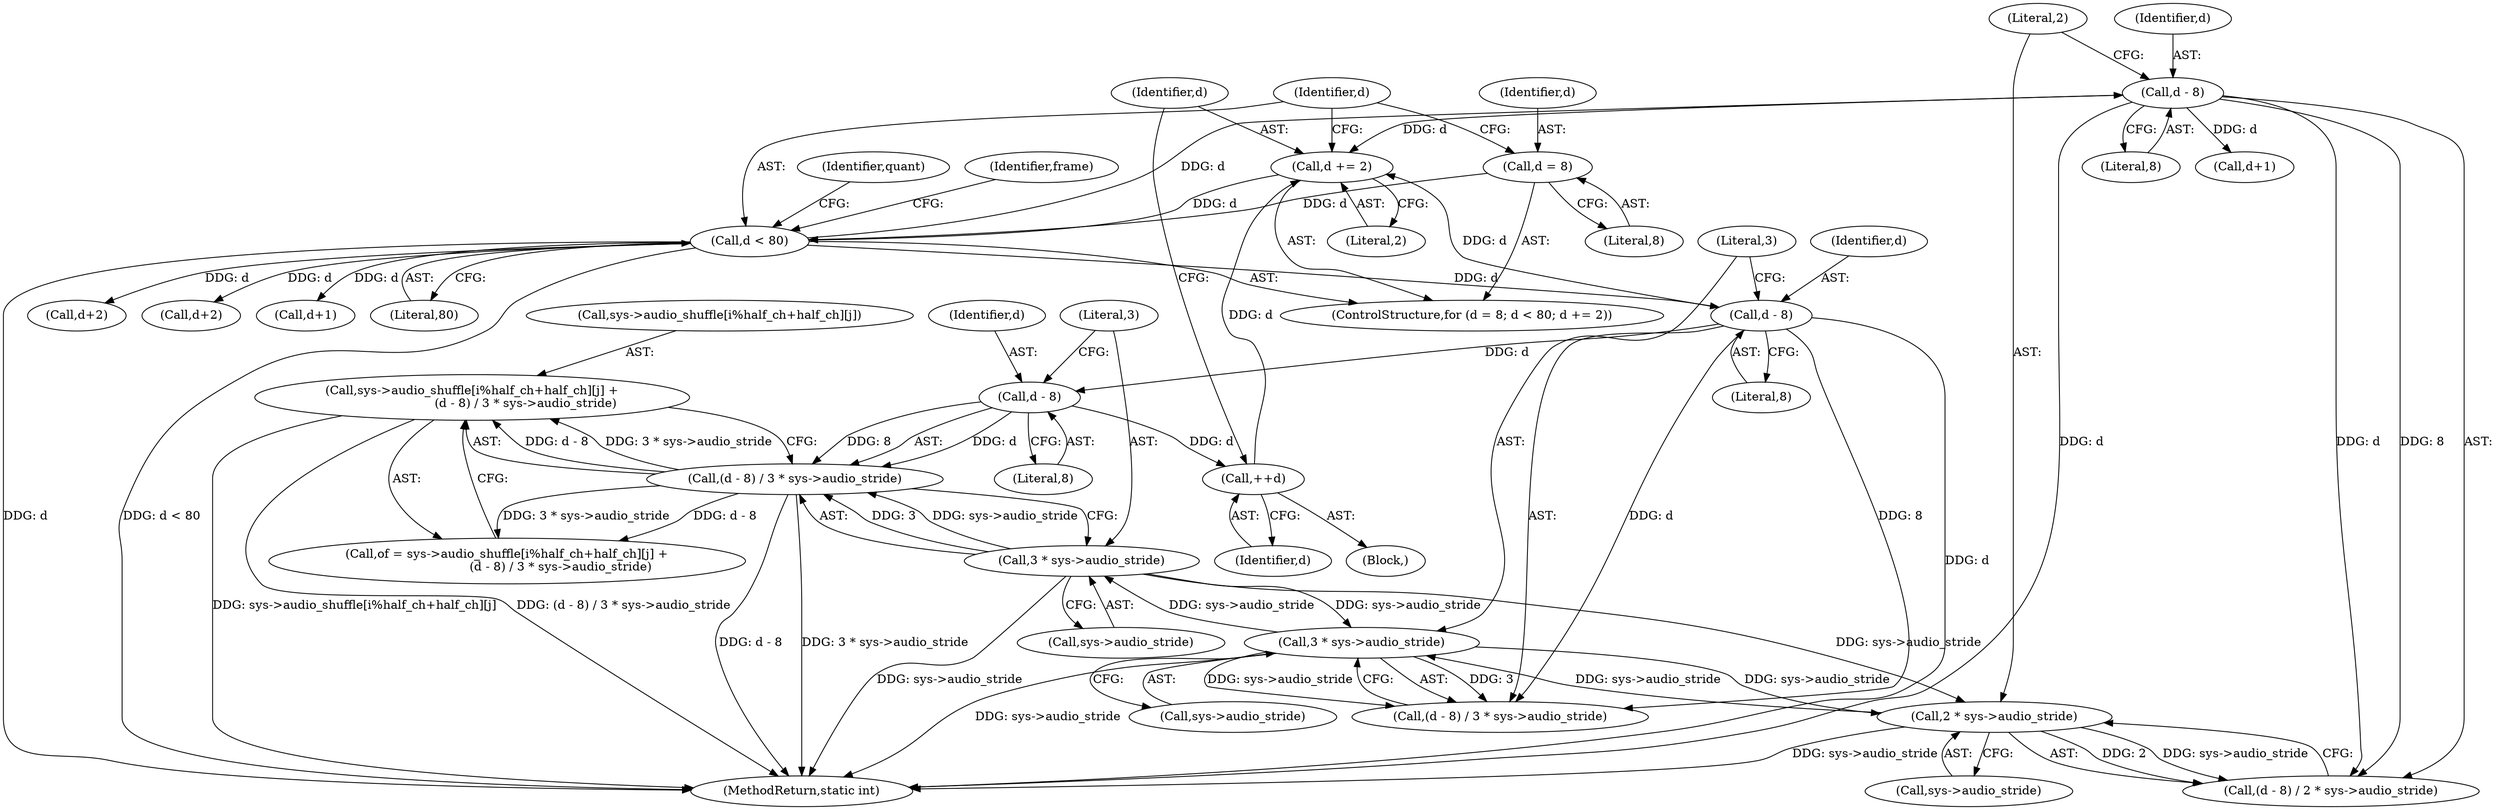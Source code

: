 digraph "0_libav_2d1c0dea5f6b91bec7f5fa53ec050913d851e366@array" {
"1000463" [label="(Call,sys->audio_shuffle[i%half_ch+half_ch][j] +\n                            (d - 8) / 3 * sys->audio_stride)"];
"1000475" [label="(Call,(d - 8) / 3 * sys->audio_stride)"];
"1000476" [label="(Call,d - 8)"];
"1000426" [label="(Call,d - 8)"];
"1000266" [label="(Call,d < 80)"];
"1000263" [label="(Call,d = 8)"];
"1000269" [label="(Call,d += 2)"];
"1000289" [label="(Call,d - 8)"];
"1000504" [label="(Call,++d)"];
"1000479" [label="(Call,3 * sys->audio_stride)"];
"1000429" [label="(Call,3 * sys->audio_stride)"];
"1000292" [label="(Call,2 * sys->audio_stride)"];
"1000312" [label="(Call,d+1)"];
"1000288" [label="(Call,(d - 8) / 2 * sys->audio_stride)"];
"1000476" [label="(Call,d - 8)"];
"1000265" [label="(Literal,8)"];
"1000289" [label="(Call,d - 8)"];
"1000478" [label="(Literal,8)"];
"1000504" [label="(Call,++d)"];
"1000516" [label="(MethodReturn,static int)"];
"1000430" [label="(Literal,3)"];
"1000268" [label="(Literal,80)"];
"1000291" [label="(Literal,8)"];
"1000294" [label="(Call,sys->audio_stride)"];
"1000370" [label="(Call,d+2)"];
"1000481" [label="(Call,sys->audio_stride)"];
"1000269" [label="(Call,d += 2)"];
"1000479" [label="(Call,3 * sys->audio_stride)"];
"1000292" [label="(Call,2 * sys->audio_stride)"];
"1000266" [label="(Call,d < 80)"];
"1000480" [label="(Literal,3)"];
"1000275" [label="(Identifier,quant)"];
"1000270" [label="(Identifier,d)"];
"1000431" [label="(Call,sys->audio_stride)"];
"1000262" [label="(ControlStructure,for (d = 8; d < 80; d += 2))"];
"1000264" [label="(Identifier,d)"];
"1000464" [label="(Call,sys->audio_shuffle[i%half_ch+half_ch][j])"];
"1000461" [label="(Call,of = sys->audio_shuffle[i%half_ch+half_ch][j] +\n                            (d - 8) / 3 * sys->audio_stride)"];
"1000507" [label="(Identifier,frame)"];
"1000463" [label="(Call,sys->audio_shuffle[i%half_ch+half_ch][j] +\n                            (d - 8) / 3 * sys->audio_stride)"];
"1000391" [label="(Call,d+2)"];
"1000429" [label="(Call,3 * sys->audio_stride)"];
"1000293" [label="(Literal,2)"];
"1000477" [label="(Identifier,d)"];
"1000267" [label="(Identifier,d)"];
"1000263" [label="(Call,d = 8)"];
"1000426" [label="(Call,d - 8)"];
"1000354" [label="(Block,)"];
"1000271" [label="(Literal,2)"];
"1000428" [label="(Literal,8)"];
"1000475" [label="(Call,(d - 8) / 3 * sys->audio_stride)"];
"1000505" [label="(Identifier,d)"];
"1000427" [label="(Identifier,d)"];
"1000382" [label="(Call,d+1)"];
"1000290" [label="(Identifier,d)"];
"1000425" [label="(Call,(d - 8) / 3 * sys->audio_stride)"];
"1000463" -> "1000461"  [label="AST: "];
"1000463" -> "1000475"  [label="CFG: "];
"1000464" -> "1000463"  [label="AST: "];
"1000475" -> "1000463"  [label="AST: "];
"1000461" -> "1000463"  [label="CFG: "];
"1000463" -> "1000516"  [label="DDG: (d - 8) / 3 * sys->audio_stride"];
"1000463" -> "1000516"  [label="DDG: sys->audio_shuffle[i%half_ch+half_ch][j]"];
"1000475" -> "1000463"  [label="DDG: d - 8"];
"1000475" -> "1000463"  [label="DDG: 3 * sys->audio_stride"];
"1000475" -> "1000479"  [label="CFG: "];
"1000476" -> "1000475"  [label="AST: "];
"1000479" -> "1000475"  [label="AST: "];
"1000475" -> "1000516"  [label="DDG: d - 8"];
"1000475" -> "1000516"  [label="DDG: 3 * sys->audio_stride"];
"1000475" -> "1000461"  [label="DDG: d - 8"];
"1000475" -> "1000461"  [label="DDG: 3 * sys->audio_stride"];
"1000476" -> "1000475"  [label="DDG: d"];
"1000476" -> "1000475"  [label="DDG: 8"];
"1000479" -> "1000475"  [label="DDG: 3"];
"1000479" -> "1000475"  [label="DDG: sys->audio_stride"];
"1000476" -> "1000478"  [label="CFG: "];
"1000477" -> "1000476"  [label="AST: "];
"1000478" -> "1000476"  [label="AST: "];
"1000480" -> "1000476"  [label="CFG: "];
"1000426" -> "1000476"  [label="DDG: d"];
"1000476" -> "1000504"  [label="DDG: d"];
"1000426" -> "1000425"  [label="AST: "];
"1000426" -> "1000428"  [label="CFG: "];
"1000427" -> "1000426"  [label="AST: "];
"1000428" -> "1000426"  [label="AST: "];
"1000430" -> "1000426"  [label="CFG: "];
"1000426" -> "1000516"  [label="DDG: d"];
"1000426" -> "1000269"  [label="DDG: d"];
"1000426" -> "1000425"  [label="DDG: d"];
"1000426" -> "1000425"  [label="DDG: 8"];
"1000266" -> "1000426"  [label="DDG: d"];
"1000266" -> "1000262"  [label="AST: "];
"1000266" -> "1000268"  [label="CFG: "];
"1000267" -> "1000266"  [label="AST: "];
"1000268" -> "1000266"  [label="AST: "];
"1000275" -> "1000266"  [label="CFG: "];
"1000507" -> "1000266"  [label="CFG: "];
"1000266" -> "1000516"  [label="DDG: d"];
"1000266" -> "1000516"  [label="DDG: d < 80"];
"1000263" -> "1000266"  [label="DDG: d"];
"1000269" -> "1000266"  [label="DDG: d"];
"1000266" -> "1000289"  [label="DDG: d"];
"1000266" -> "1000370"  [label="DDG: d"];
"1000266" -> "1000382"  [label="DDG: d"];
"1000266" -> "1000391"  [label="DDG: d"];
"1000263" -> "1000262"  [label="AST: "];
"1000263" -> "1000265"  [label="CFG: "];
"1000264" -> "1000263"  [label="AST: "];
"1000265" -> "1000263"  [label="AST: "];
"1000267" -> "1000263"  [label="CFG: "];
"1000269" -> "1000262"  [label="AST: "];
"1000269" -> "1000271"  [label="CFG: "];
"1000270" -> "1000269"  [label="AST: "];
"1000271" -> "1000269"  [label="AST: "];
"1000267" -> "1000269"  [label="CFG: "];
"1000289" -> "1000269"  [label="DDG: d"];
"1000504" -> "1000269"  [label="DDG: d"];
"1000289" -> "1000288"  [label="AST: "];
"1000289" -> "1000291"  [label="CFG: "];
"1000290" -> "1000289"  [label="AST: "];
"1000291" -> "1000289"  [label="AST: "];
"1000293" -> "1000289"  [label="CFG: "];
"1000289" -> "1000516"  [label="DDG: d"];
"1000289" -> "1000288"  [label="DDG: d"];
"1000289" -> "1000288"  [label="DDG: 8"];
"1000289" -> "1000312"  [label="DDG: d"];
"1000504" -> "1000354"  [label="AST: "];
"1000504" -> "1000505"  [label="CFG: "];
"1000505" -> "1000504"  [label="AST: "];
"1000270" -> "1000504"  [label="CFG: "];
"1000479" -> "1000481"  [label="CFG: "];
"1000480" -> "1000479"  [label="AST: "];
"1000481" -> "1000479"  [label="AST: "];
"1000479" -> "1000516"  [label="DDG: sys->audio_stride"];
"1000479" -> "1000292"  [label="DDG: sys->audio_stride"];
"1000479" -> "1000429"  [label="DDG: sys->audio_stride"];
"1000429" -> "1000479"  [label="DDG: sys->audio_stride"];
"1000429" -> "1000425"  [label="AST: "];
"1000429" -> "1000431"  [label="CFG: "];
"1000430" -> "1000429"  [label="AST: "];
"1000431" -> "1000429"  [label="AST: "];
"1000425" -> "1000429"  [label="CFG: "];
"1000429" -> "1000516"  [label="DDG: sys->audio_stride"];
"1000429" -> "1000292"  [label="DDG: sys->audio_stride"];
"1000429" -> "1000425"  [label="DDG: 3"];
"1000429" -> "1000425"  [label="DDG: sys->audio_stride"];
"1000292" -> "1000429"  [label="DDG: sys->audio_stride"];
"1000292" -> "1000288"  [label="AST: "];
"1000292" -> "1000294"  [label="CFG: "];
"1000293" -> "1000292"  [label="AST: "];
"1000294" -> "1000292"  [label="AST: "];
"1000288" -> "1000292"  [label="CFG: "];
"1000292" -> "1000516"  [label="DDG: sys->audio_stride"];
"1000292" -> "1000288"  [label="DDG: 2"];
"1000292" -> "1000288"  [label="DDG: sys->audio_stride"];
}
